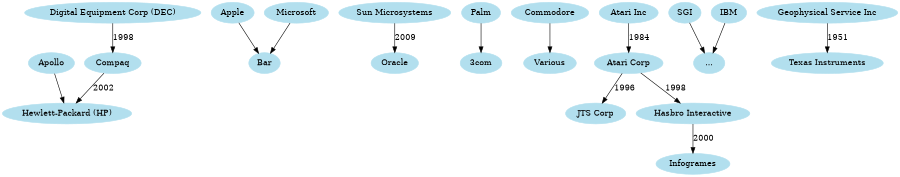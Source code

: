 digraph techcompanies {
    size="6,6";
    node [color=lightblue2, style=filled];
    "Apollo" -> "Hewlett-Packard (HP)"; /* Founded 1980, Acquired 1989 */
    "Digital Equipment Corp (DEC)" -> "Compaq" [label="1998"];
    "Compaq" -> "Hewlett-Packard (HP)" [label="2002"];
    "Apple" -> "Bar";
    "Microsoft" -> "Bar";
    "Sun Microsystems" -> "Oracle" [label="2009"];
    "Palm" -> "3com";
    "Commodore" -> "Various";
    "Atari Inc" -> "Atari Corp" [label="1984"];
    "Atari Corp" -> "JTS Corp" [label="1996"];
    "Atari Corp" -> "Hasbro Interactive" [label="1998"];
    "Hasbro Interactive" -> "Infogrames" [label="2000"];
    "SGI" -> "...";
    "IBM" -> "...";
    "Geophysical Service Inc" -> "Texas Instruments" [label="1951"]

}